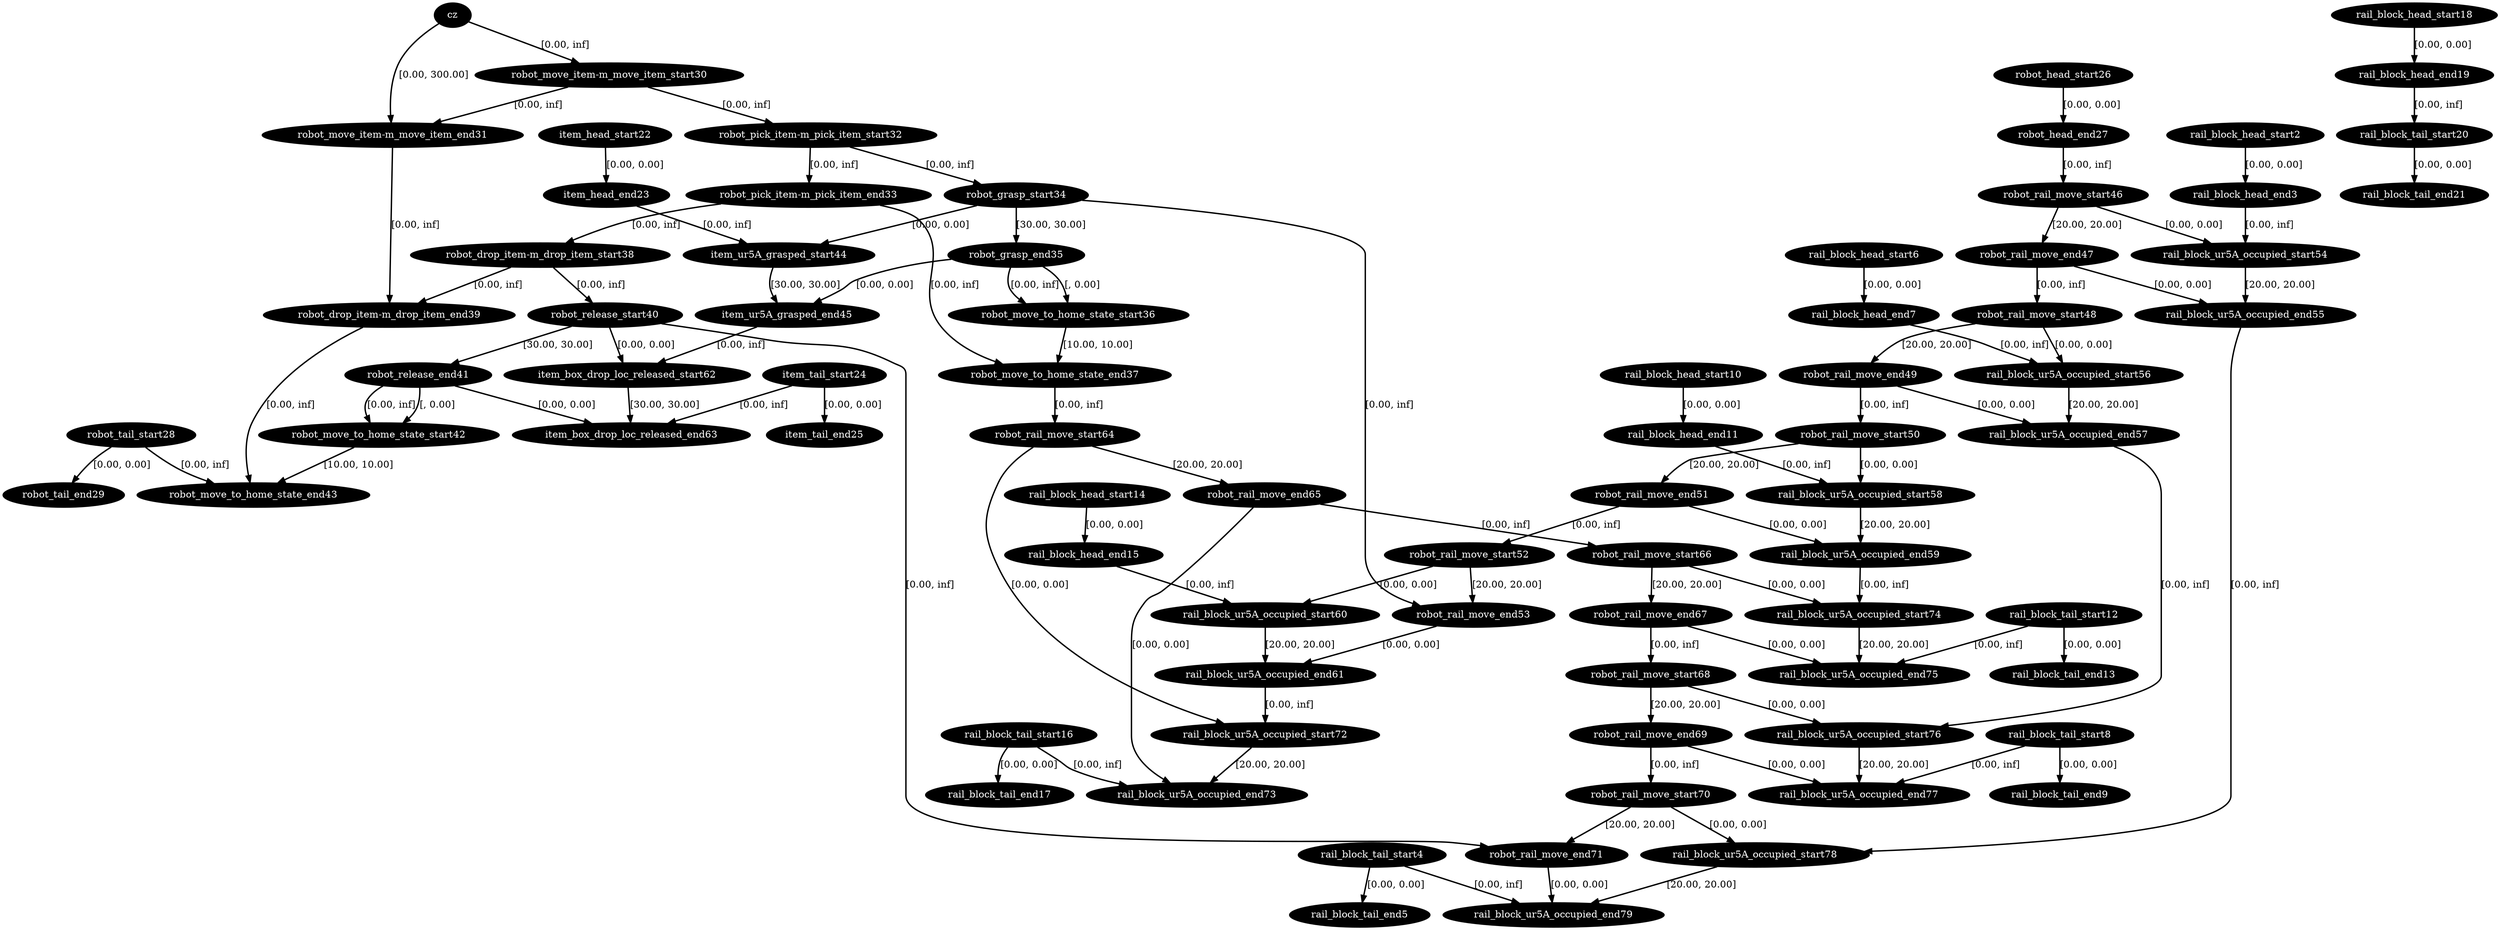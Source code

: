 digraph plan {
0[label="cz",style=filled,fillcolor=black,fontcolor=white];
1[label="rail_block_head_start2",style=filled,fillcolor=black,fontcolor=white];
2[label="rail_block_head_end3",style=filled,fillcolor=black,fontcolor=white];
3[label="rail_block_tail_start4",style=filled,fillcolor=black,fontcolor=white];
4[label="rail_block_tail_end5",style=filled,fillcolor=black,fontcolor=white];
5[label="rail_block_head_start6",style=filled,fillcolor=black,fontcolor=white];
6[label="rail_block_head_end7",style=filled,fillcolor=black,fontcolor=white];
7[label="rail_block_tail_start8",style=filled,fillcolor=black,fontcolor=white];
8[label="rail_block_tail_end9",style=filled,fillcolor=black,fontcolor=white];
9[label="rail_block_head_start10",style=filled,fillcolor=black,fontcolor=white];
10[label="rail_block_head_end11",style=filled,fillcolor=black,fontcolor=white];
11[label="rail_block_tail_start12",style=filled,fillcolor=black,fontcolor=white];
12[label="rail_block_tail_end13",style=filled,fillcolor=black,fontcolor=white];
13[label="rail_block_head_start14",style=filled,fillcolor=black,fontcolor=white];
14[label="rail_block_head_end15",style=filled,fillcolor=black,fontcolor=white];
15[label="rail_block_tail_start16",style=filled,fillcolor=black,fontcolor=white];
16[label="rail_block_tail_end17",style=filled,fillcolor=black,fontcolor=white];
17[label="rail_block_head_start18",style=filled,fillcolor=black,fontcolor=white];
18[label="rail_block_head_end19",style=filled,fillcolor=black,fontcolor=white];
19[label="rail_block_tail_start20",style=filled,fillcolor=black,fontcolor=white];
20[label="rail_block_tail_end21",style=filled,fillcolor=black,fontcolor=white];
21[label="item_head_start22",style=filled,fillcolor=black,fontcolor=white];
22[label="item_head_end23",style=filled,fillcolor=black,fontcolor=white];
23[label="item_tail_start24",style=filled,fillcolor=black,fontcolor=white];
24[label="item_tail_end25",style=filled,fillcolor=black,fontcolor=white];
25[label="robot_head_start26",style=filled,fillcolor=black,fontcolor=white];
26[label="robot_head_end27",style=filled,fillcolor=black,fontcolor=white];
27[label="robot_tail_start28",style=filled,fillcolor=black,fontcolor=white];
28[label="robot_tail_end29",style=filled,fillcolor=black,fontcolor=white];
29[label="robot_move_item-m_move_item_start30",style=filled,fillcolor=black,fontcolor=white];
30[label="robot_move_item-m_move_item_end31",style=filled,fillcolor=black,fontcolor=white];
31[label="robot_pick_item-m_pick_item_start32",style=filled,fillcolor=black,fontcolor=white];
32[label="robot_pick_item-m_pick_item_end33",style=filled,fillcolor=black,fontcolor=white];
33[label="robot_grasp_start34",style=filled,fillcolor=black,fontcolor=white];
34[label="robot_grasp_end35",style=filled,fillcolor=black,fontcolor=white];
35[label="robot_move_to_home_state_start36",style=filled,fillcolor=black,fontcolor=white];
36[label="robot_move_to_home_state_end37",style=filled,fillcolor=black,fontcolor=white];
37[label="robot_drop_item-m_drop_item_start38",style=filled,fillcolor=black,fontcolor=white];
38[label="robot_drop_item-m_drop_item_end39",style=filled,fillcolor=black,fontcolor=white];
39[label="robot_release_start40",style=filled,fillcolor=black,fontcolor=white];
40[label="robot_release_end41",style=filled,fillcolor=black,fontcolor=white];
41[label="robot_move_to_home_state_start42",style=filled,fillcolor=black,fontcolor=white];
42[label="robot_move_to_home_state_end43",style=filled,fillcolor=black,fontcolor=white];
43[label="item_ur5A_grasped_start44",style=filled,fillcolor=black,fontcolor=white];
44[label="item_ur5A_grasped_end45",style=filled,fillcolor=black,fontcolor=white];
45[label="robot_rail_move_start46",style=filled,fillcolor=black,fontcolor=white];
46[label="robot_rail_move_end47",style=filled,fillcolor=black,fontcolor=white];
47[label="robot_rail_move_start48",style=filled,fillcolor=black,fontcolor=white];
48[label="robot_rail_move_end49",style=filled,fillcolor=black,fontcolor=white];
49[label="robot_rail_move_start50",style=filled,fillcolor=black,fontcolor=white];
50[label="robot_rail_move_end51",style=filled,fillcolor=black,fontcolor=white];
51[label="robot_rail_move_start52",style=filled,fillcolor=black,fontcolor=white];
52[label="robot_rail_move_end53",style=filled,fillcolor=black,fontcolor=white];
53[label="rail_block_ur5A_occupied_start54",style=filled,fillcolor=black,fontcolor=white];
54[label="rail_block_ur5A_occupied_end55",style=filled,fillcolor=black,fontcolor=white];
55[label="rail_block_ur5A_occupied_start56",style=filled,fillcolor=black,fontcolor=white];
56[label="rail_block_ur5A_occupied_end57",style=filled,fillcolor=black,fontcolor=white];
57[label="rail_block_ur5A_occupied_start58",style=filled,fillcolor=black,fontcolor=white];
58[label="rail_block_ur5A_occupied_end59",style=filled,fillcolor=black,fontcolor=white];
59[label="rail_block_ur5A_occupied_start60",style=filled,fillcolor=black,fontcolor=white];
60[label="rail_block_ur5A_occupied_end61",style=filled,fillcolor=black,fontcolor=white];
61[label="item_box_drop_loc_released_start62",style=filled,fillcolor=black,fontcolor=white];
62[label="item_box_drop_loc_released_end63",style=filled,fillcolor=black,fontcolor=white];
63[label="robot_rail_move_start64",style=filled,fillcolor=black,fontcolor=white];
64[label="robot_rail_move_end65",style=filled,fillcolor=black,fontcolor=white];
65[label="robot_rail_move_start66",style=filled,fillcolor=black,fontcolor=white];
66[label="robot_rail_move_end67",style=filled,fillcolor=black,fontcolor=white];
67[label="robot_rail_move_start68",style=filled,fillcolor=black,fontcolor=white];
68[label="robot_rail_move_end69",style=filled,fillcolor=black,fontcolor=white];
69[label="robot_rail_move_start70",style=filled,fillcolor=black,fontcolor=white];
70[label="robot_rail_move_end71",style=filled,fillcolor=black,fontcolor=white];
71[label="rail_block_ur5A_occupied_start72",style=filled,fillcolor=black,fontcolor=white];
72[label="rail_block_ur5A_occupied_end73",style=filled,fillcolor=black,fontcolor=white];
73[label="rail_block_ur5A_occupied_start74",style=filled,fillcolor=black,fontcolor=white];
74[label="rail_block_ur5A_occupied_end75",style=filled,fillcolor=black,fontcolor=white];
75[label="rail_block_ur5A_occupied_start76",style=filled,fillcolor=black,fontcolor=white];
76[label="rail_block_ur5A_occupied_end77",style=filled,fillcolor=black,fontcolor=white];
77[label="rail_block_ur5A_occupied_start78",style=filled,fillcolor=black,fontcolor=white];
78[label="rail_block_ur5A_occupied_end79",style=filled,fillcolor=black,fontcolor=white];
"0"->"30"[label="[0.00, 300.00]",penwidth=2,color=black];
"0"->"29"[label="[0.00, inf]",penwidth=2,color=black];
"1"->"2"[label="[0.00, 0.00]",penwidth=2,color=black];
"2"->"53"[label="[0.00, inf]",penwidth=2,color=black];
"3"->"78"[label="[0.00, inf]",penwidth=2,color=black];
"3"->"4"[label="[0.00, 0.00]",penwidth=2,color=black];
"5"->"6"[label="[0.00, 0.00]",penwidth=2,color=black];
"6"->"55"[label="[0.00, inf]",penwidth=2,color=black];
"7"->"76"[label="[0.00, inf]",penwidth=2,color=black];
"7"->"8"[label="[0.00, 0.00]",penwidth=2,color=black];
"9"->"10"[label="[0.00, 0.00]",penwidth=2,color=black];
"10"->"57"[label="[0.00, inf]",penwidth=2,color=black];
"11"->"74"[label="[0.00, inf]",penwidth=2,color=black];
"11"->"12"[label="[0.00, 0.00]",penwidth=2,color=black];
"13"->"14"[label="[0.00, 0.00]",penwidth=2,color=black];
"14"->"59"[label="[0.00, inf]",penwidth=2,color=black];
"15"->"72"[label="[0.00, inf]",penwidth=2,color=black];
"15"->"16"[label="[0.00, 0.00]",penwidth=2,color=black];
"17"->"18"[label="[0.00, 0.00]",penwidth=2,color=black];
"18"->"19"[label="[0.00, inf]",penwidth=2,color=black];
"19"->"20"[label="[0.00, 0.00]",penwidth=2,color=black];
"21"->"22"[label="[0.00, 0.00]",penwidth=2,color=black];
"22"->"43"[label="[0.00, inf]",penwidth=2,color=black];
"23"->"62"[label="[0.00, inf]",penwidth=2,color=black];
"23"->"24"[label="[0.00, 0.00]",penwidth=2,color=black];
"25"->"26"[label="[0.00, 0.00]",penwidth=2,color=black];
"26"->"45"[label="[0.00, inf]",penwidth=2,color=black];
"27"->"42"[label="[0.00, inf]",penwidth=2,color=black];
"27"->"28"[label="[0.00, 0.00]",penwidth=2,color=black];
"29"->"31"[label="[0.00, inf]",penwidth=2,color=black];
"29"->"30"[label="[0.00, inf]",penwidth=2,color=black];
"30"->"38"[label="[0.00, inf]",penwidth=2,color=black];
"31"->"33"[label="[0.00, inf]",penwidth=2,color=black];
"31"->"32"[label="[0.00, inf]",penwidth=2,color=black];
"32"->"37"[label="[0.00, inf]",penwidth=2,color=black];
"32"->"36"[label="[0.00, inf]",penwidth=2,color=black];
"33"->"43"[label="[0.00, 0.00]",penwidth=2,color=black];
"33"->"52"[label="[0.00, inf]",penwidth=2,color=black];
"33"->"34"[label="[30.00, 30.00]",penwidth=2,color=black];
"34"->"44"[label="[0.00, 0.00]",penwidth=2,color=black];
"34"->"35"[label="[0.00, inf]",penwidth=2,color=black];
"34"->"35"[label="[, 0.00]",penwidth=2,color=black];
"35"->"36"[label="[10.00, 10.00]",penwidth=2,color=black];
"36"->"63"[label="[0.00, inf]",penwidth=2,color=black];
"37"->"39"[label="[0.00, inf]",penwidth=2,color=black];
"37"->"38"[label="[0.00, inf]",penwidth=2,color=black];
"38"->"42"[label="[0.00, inf]",penwidth=2,color=black];
"39"->"61"[label="[0.00, 0.00]",penwidth=2,color=black];
"39"->"70"[label="[0.00, inf]",penwidth=2,color=black];
"39"->"40"[label="[30.00, 30.00]",penwidth=2,color=black];
"40"->"62"[label="[0.00, 0.00]",penwidth=2,color=black];
"40"->"41"[label="[0.00, inf]",penwidth=2,color=black];
"40"->"41"[label="[, 0.00]",penwidth=2,color=black];
"41"->"42"[label="[10.00, 10.00]",penwidth=2,color=black];
"43"->"44"[label="[30.00, 30.00]",penwidth=2,color=black];
"44"->"61"[label="[0.00, inf]",penwidth=2,color=black];
"45"->"53"[label="[0.00, 0.00]",penwidth=2,color=black];
"45"->"46"[label="[20.00, 20.00]",penwidth=2,color=black];
"46"->"47"[label="[0.00, inf]",penwidth=2,color=black];
"46"->"54"[label="[0.00, 0.00]",penwidth=2,color=black];
"47"->"55"[label="[0.00, 0.00]",penwidth=2,color=black];
"47"->"48"[label="[20.00, 20.00]",penwidth=2,color=black];
"48"->"49"[label="[0.00, inf]",penwidth=2,color=black];
"48"->"56"[label="[0.00, 0.00]",penwidth=2,color=black];
"49"->"57"[label="[0.00, 0.00]",penwidth=2,color=black];
"49"->"50"[label="[20.00, 20.00]",penwidth=2,color=black];
"50"->"51"[label="[0.00, inf]",penwidth=2,color=black];
"50"->"58"[label="[0.00, 0.00]",penwidth=2,color=black];
"51"->"59"[label="[0.00, 0.00]",penwidth=2,color=black];
"51"->"52"[label="[20.00, 20.00]",penwidth=2,color=black];
"52"->"60"[label="[0.00, 0.00]",penwidth=2,color=black];
"53"->"54"[label="[20.00, 20.00]",penwidth=2,color=black];
"54"->"77"[label="[0.00, inf]",penwidth=2,color=black];
"55"->"56"[label="[20.00, 20.00]",penwidth=2,color=black];
"56"->"75"[label="[0.00, inf]",penwidth=2,color=black];
"57"->"58"[label="[20.00, 20.00]",penwidth=2,color=black];
"58"->"73"[label="[0.00, inf]",penwidth=2,color=black];
"59"->"60"[label="[20.00, 20.00]",penwidth=2,color=black];
"60"->"71"[label="[0.00, inf]",penwidth=2,color=black];
"61"->"62"[label="[30.00, 30.00]",penwidth=2,color=black];
"63"->"71"[label="[0.00, 0.00]",penwidth=2,color=black];
"63"->"64"[label="[20.00, 20.00]",penwidth=2,color=black];
"64"->"65"[label="[0.00, inf]",penwidth=2,color=black];
"64"->"72"[label="[0.00, 0.00]",penwidth=2,color=black];
"65"->"73"[label="[0.00, 0.00]",penwidth=2,color=black];
"65"->"66"[label="[20.00, 20.00]",penwidth=2,color=black];
"66"->"67"[label="[0.00, inf]",penwidth=2,color=black];
"66"->"74"[label="[0.00, 0.00]",penwidth=2,color=black];
"67"->"75"[label="[0.00, 0.00]",penwidth=2,color=black];
"67"->"68"[label="[20.00, 20.00]",penwidth=2,color=black];
"68"->"69"[label="[0.00, inf]",penwidth=2,color=black];
"68"->"76"[label="[0.00, 0.00]",penwidth=2,color=black];
"69"->"77"[label="[0.00, 0.00]",penwidth=2,color=black];
"69"->"70"[label="[20.00, 20.00]",penwidth=2,color=black];
"70"->"78"[label="[0.00, 0.00]",penwidth=2,color=black];
"71"->"72"[label="[20.00, 20.00]",penwidth=2,color=black];
"73"->"74"[label="[20.00, 20.00]",penwidth=2,color=black];
"75"->"76"[label="[20.00, 20.00]",penwidth=2,color=black];
"77"->"78"[label="[20.00, 20.00]",penwidth=2,color=black];
}
